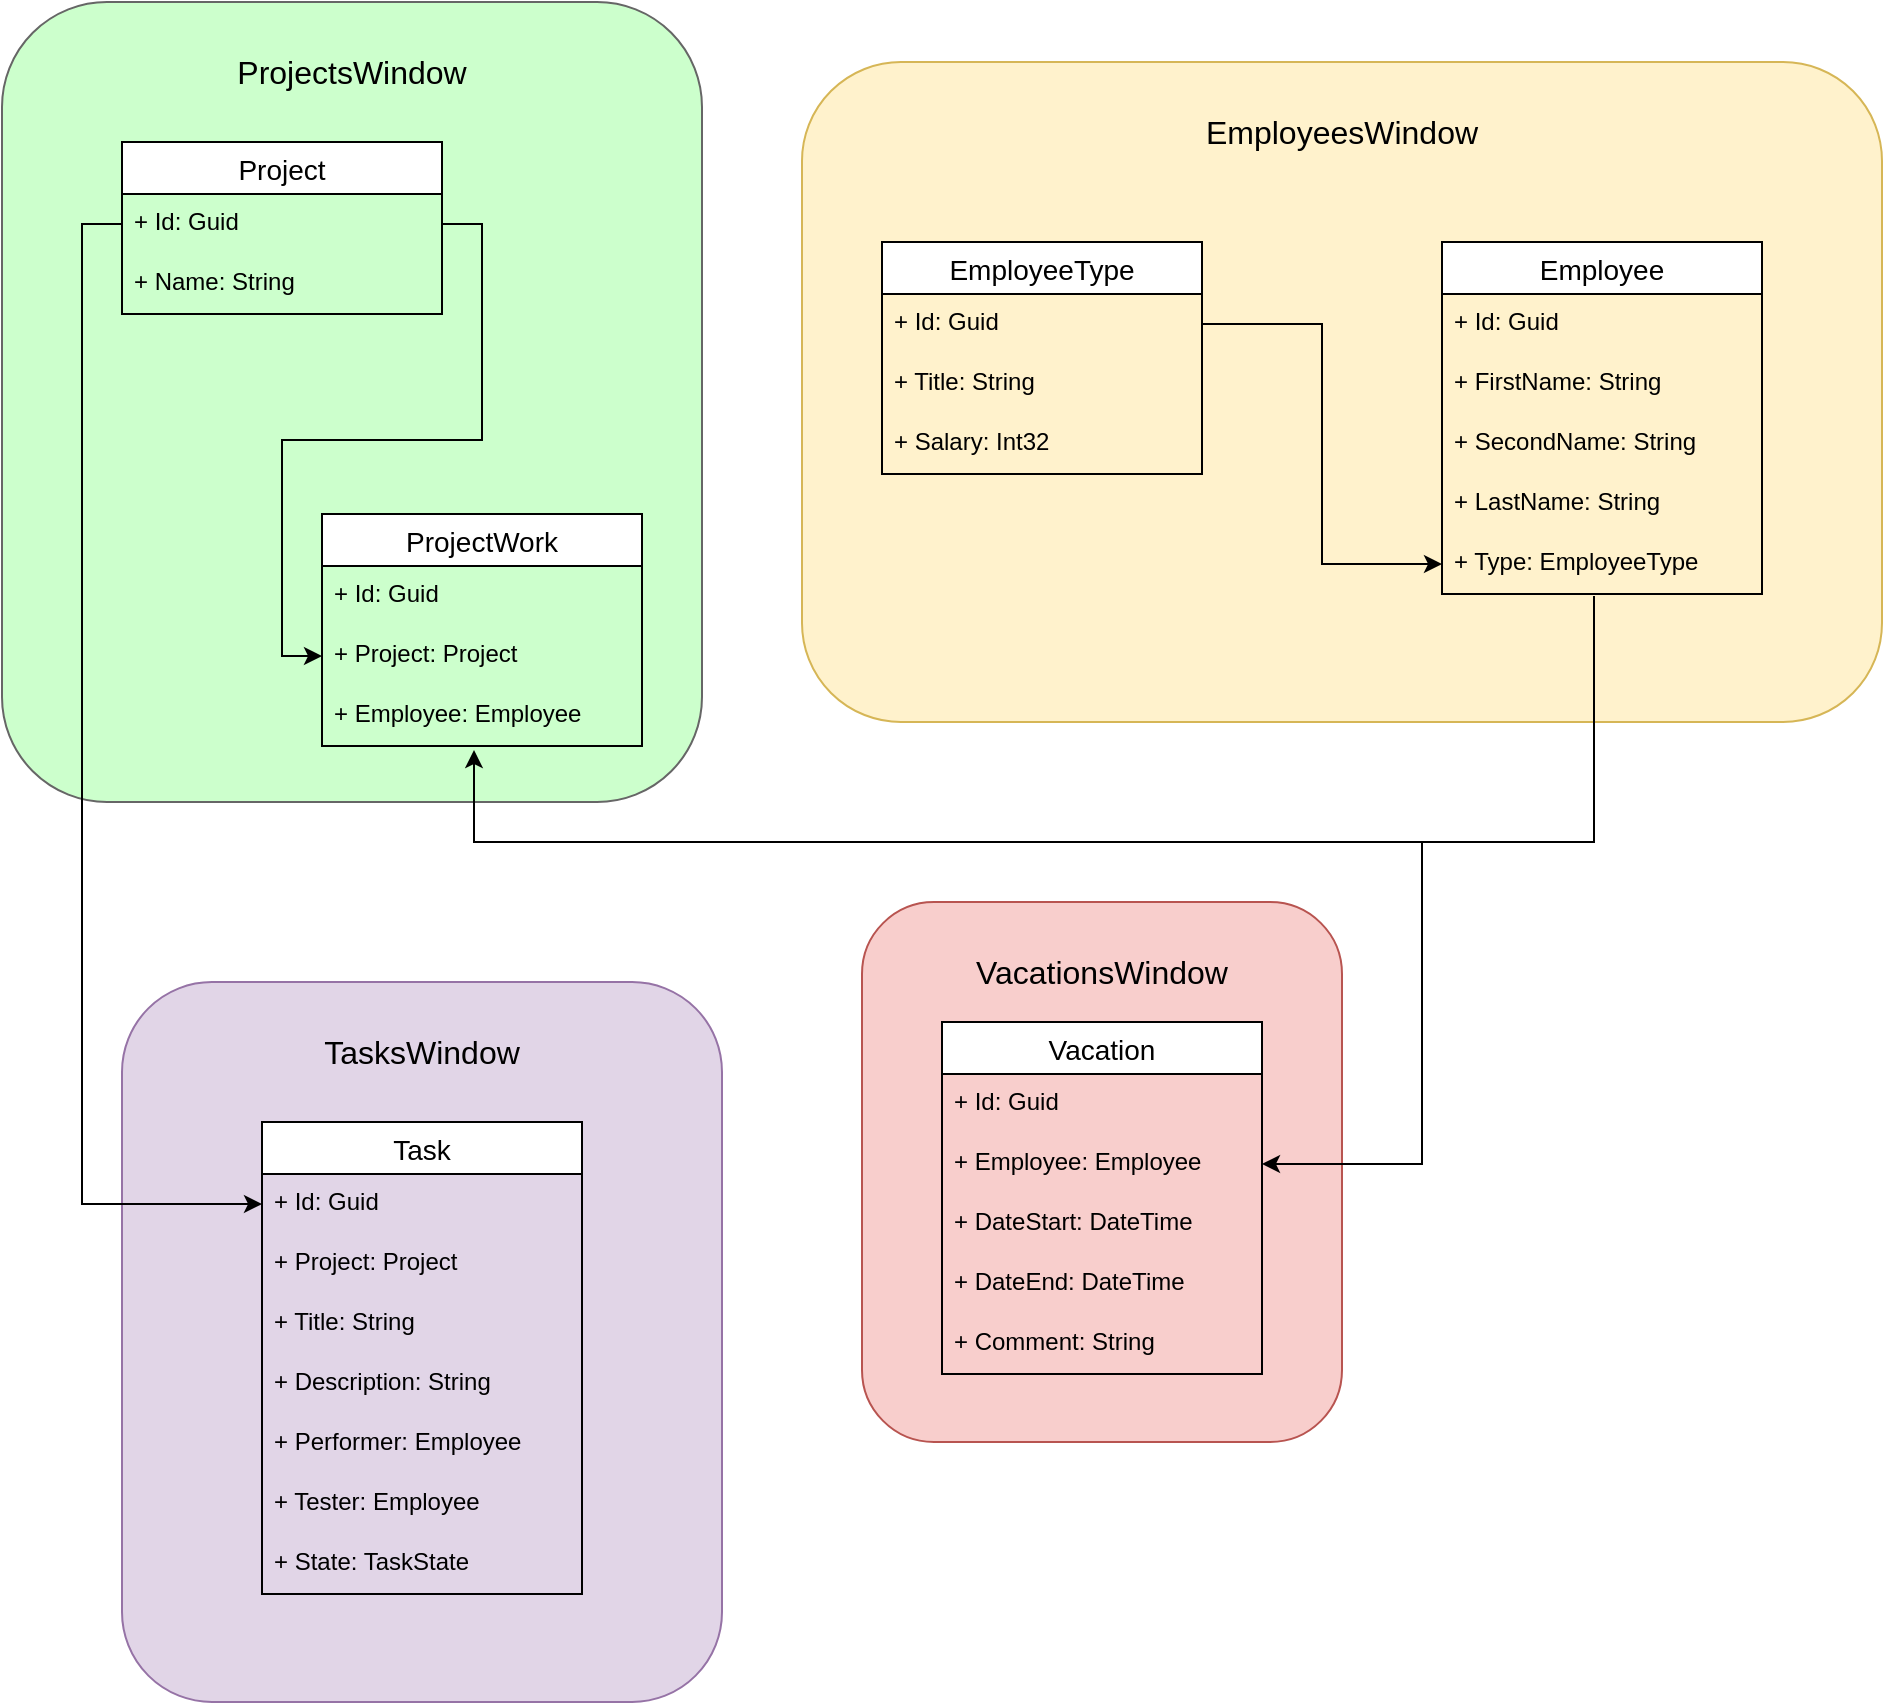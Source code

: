 <mxfile version="15.8.7" type="device"><diagram id="nbNRxWlfgpKVpoWbhl30" name="Страница 1"><mxGraphModel dx="794" dy="966" grid="1" gridSize="10" guides="1" tooltips="1" connect="1" arrows="1" fold="1" page="1" pageScale="1" pageWidth="827" pageHeight="1169" math="0" shadow="0"><root><mxCell id="0"/><mxCell id="1" parent="0"/><mxCell id="63K1j-lFD33wZ5B3d_ji-63" value="" style="rounded=1;whiteSpace=wrap;html=1;fontSize=16;fillColor=#f8cecc;strokeColor=#b85450;" parent="1" vertex="1"><mxGeometry x="510" y="520" width="240" height="270" as="geometry"/></mxCell><mxCell id="63K1j-lFD33wZ5B3d_ji-50" value="" style="rounded=1;whiteSpace=wrap;html=1;fillColor=#fff2cc;strokeColor=#d6b656;" parent="1" vertex="1"><mxGeometry x="480" y="100" width="540" height="330" as="geometry"/></mxCell><mxCell id="63K1j-lFD33wZ5B3d_ji-55" value="" style="rounded=1;whiteSpace=wrap;html=1;fontSize=16;fillColor=#e1d5e7;strokeColor=#9673a6;" parent="1" vertex="1"><mxGeometry x="140" y="560" width="300" height="360" as="geometry"/></mxCell><object label="" id="63K1j-lFD33wZ5B3d_ji-51"><mxCell style="rounded=1;whiteSpace=wrap;html=1;fillColor=#CCFFCC;strokeColor=#666666;fontColor=#333333;" parent="1" vertex="1"><mxGeometry x="80" y="70" width="350" height="400" as="geometry"/></mxCell></object><mxCell id="63K1j-lFD33wZ5B3d_ji-2" value="Project" style="swimlane;fontStyle=0;childLayout=stackLayout;horizontal=1;startSize=26;horizontalStack=0;resizeParent=1;resizeParentMax=0;resizeLast=0;collapsible=1;marginBottom=0;align=center;fontSize=14;fillColor=default;" parent="1" vertex="1"><mxGeometry x="140" y="140" width="160" height="86" as="geometry"/></mxCell><mxCell id="63K1j-lFD33wZ5B3d_ji-3" value="+ Id: Guid" style="text;strokeColor=none;fillColor=none;spacingLeft=4;spacingRight=4;overflow=hidden;rotatable=0;points=[[0,0.5],[1,0.5]];portConstraint=eastwest;fontSize=12;" parent="63K1j-lFD33wZ5B3d_ji-2" vertex="1"><mxGeometry y="26" width="160" height="30" as="geometry"/></mxCell><mxCell id="63K1j-lFD33wZ5B3d_ji-4" value="+ Name: String" style="text;strokeColor=none;fillColor=none;spacingLeft=4;spacingRight=4;overflow=hidden;rotatable=0;points=[[0,0.5],[1,0.5]];portConstraint=eastwest;fontSize=12;" parent="63K1j-lFD33wZ5B3d_ji-2" vertex="1"><mxGeometry y="56" width="160" height="30" as="geometry"/></mxCell><mxCell id="63K1j-lFD33wZ5B3d_ji-8" value="Employee" style="swimlane;fontStyle=0;childLayout=stackLayout;horizontal=1;startSize=26;horizontalStack=0;resizeParent=1;resizeParentMax=0;resizeLast=0;collapsible=1;marginBottom=0;align=center;fontSize=14;fillColor=default;" parent="1" vertex="1"><mxGeometry x="800" y="190" width="160" height="176" as="geometry"/></mxCell><mxCell id="63K1j-lFD33wZ5B3d_ji-9" value="+ Id: Guid" style="text;strokeColor=none;fillColor=none;spacingLeft=4;spacingRight=4;overflow=hidden;rotatable=0;points=[[0,0.5],[1,0.5]];portConstraint=eastwest;fontSize=12;" parent="63K1j-lFD33wZ5B3d_ji-8" vertex="1"><mxGeometry y="26" width="160" height="30" as="geometry"/></mxCell><mxCell id="63K1j-lFD33wZ5B3d_ji-10" value="+ FirstName: String" style="text;strokeColor=none;fillColor=none;spacingLeft=4;spacingRight=4;overflow=hidden;rotatable=0;points=[[0,0.5],[1,0.5]];portConstraint=eastwest;fontSize=12;" parent="63K1j-lFD33wZ5B3d_ji-8" vertex="1"><mxGeometry y="56" width="160" height="30" as="geometry"/></mxCell><mxCell id="63K1j-lFD33wZ5B3d_ji-11" value="+ SecondName: String" style="text;strokeColor=none;fillColor=none;spacingLeft=4;spacingRight=4;overflow=hidden;rotatable=0;points=[[0,0.5],[1,0.5]];portConstraint=eastwest;fontSize=12;" parent="63K1j-lFD33wZ5B3d_ji-8" vertex="1"><mxGeometry y="86" width="160" height="30" as="geometry"/></mxCell><mxCell id="63K1j-lFD33wZ5B3d_ji-12" value="+ LastName: String" style="text;strokeColor=none;fillColor=none;spacingLeft=4;spacingRight=4;overflow=hidden;rotatable=0;points=[[0,0.5],[1,0.5]];portConstraint=eastwest;fontSize=12;" parent="63K1j-lFD33wZ5B3d_ji-8" vertex="1"><mxGeometry y="116" width="160" height="30" as="geometry"/></mxCell><mxCell id="63K1j-lFD33wZ5B3d_ji-13" value="+ Type: EmployeeType" style="text;strokeColor=none;fillColor=none;spacingLeft=4;spacingRight=4;overflow=hidden;rotatable=0;points=[[0,0.5],[1,0.5]];portConstraint=eastwest;fontSize=12;" parent="63K1j-lFD33wZ5B3d_ji-8" vertex="1"><mxGeometry y="146" width="160" height="30" as="geometry"/></mxCell><mxCell id="63K1j-lFD33wZ5B3d_ji-27" value="ProjectWork" style="swimlane;fontStyle=0;childLayout=stackLayout;horizontal=1;startSize=26;horizontalStack=0;resizeParent=1;resizeParentMax=0;resizeLast=0;collapsible=1;marginBottom=0;align=center;fontSize=14;fillColor=default;" parent="1" vertex="1"><mxGeometry x="240" y="326" width="160" height="116" as="geometry"/></mxCell><mxCell id="63K1j-lFD33wZ5B3d_ji-28" value="+ Id: Guid" style="text;strokeColor=none;fillColor=none;spacingLeft=4;spacingRight=4;overflow=hidden;rotatable=0;points=[[0,0.5],[1,0.5]];portConstraint=eastwest;fontSize=12;" parent="63K1j-lFD33wZ5B3d_ji-27" vertex="1"><mxGeometry y="26" width="160" height="30" as="geometry"/></mxCell><mxCell id="63K1j-lFD33wZ5B3d_ji-29" value="+ Project: Project" style="text;strokeColor=none;fillColor=none;spacingLeft=4;spacingRight=4;overflow=hidden;rotatable=0;points=[[0,0.5],[1,0.5]];portConstraint=eastwest;fontSize=12;" parent="63K1j-lFD33wZ5B3d_ji-27" vertex="1"><mxGeometry y="56" width="160" height="30" as="geometry"/></mxCell><mxCell id="63K1j-lFD33wZ5B3d_ji-30" value="+ Employee: Employee" style="text;strokeColor=none;fillColor=none;spacingLeft=4;spacingRight=4;overflow=hidden;rotatable=0;points=[[0,0.5],[1,0.5]];portConstraint=eastwest;fontSize=12;" parent="63K1j-lFD33wZ5B3d_ji-27" vertex="1"><mxGeometry y="86" width="160" height="30" as="geometry"/></mxCell><mxCell id="63K1j-lFD33wZ5B3d_ji-31" style="edgeStyle=orthogonalEdgeStyle;rounded=0;orthogonalLoop=1;jettySize=auto;html=1;exitX=1;exitY=0.5;exitDx=0;exitDy=0;entryX=0;entryY=0.5;entryDx=0;entryDy=0;" parent="1" source="63K1j-lFD33wZ5B3d_ji-3" target="63K1j-lFD33wZ5B3d_ji-29" edge="1"><mxGeometry relative="1" as="geometry"/></mxCell><mxCell id="63K1j-lFD33wZ5B3d_ji-32" style="edgeStyle=orthogonalEdgeStyle;rounded=0;orthogonalLoop=1;jettySize=auto;html=1;entryX=0.475;entryY=1.067;entryDx=0;entryDy=0;exitX=0.475;exitY=1.033;exitDx=0;exitDy=0;exitPerimeter=0;entryPerimeter=0;" parent="1" source="63K1j-lFD33wZ5B3d_ji-13" target="63K1j-lFD33wZ5B3d_ji-30" edge="1"><mxGeometry relative="1" as="geometry"><mxPoint x="910" y="550" as="sourcePoint"/><Array as="points"><mxPoint x="876" y="490"/><mxPoint x="316" y="490"/></Array></mxGeometry></mxCell><mxCell id="63K1j-lFD33wZ5B3d_ji-33" value="Vacation" style="swimlane;fontStyle=0;childLayout=stackLayout;horizontal=1;startSize=26;horizontalStack=0;resizeParent=1;resizeParentMax=0;resizeLast=0;collapsible=1;marginBottom=0;align=center;fontSize=14;fillColor=default;" parent="1" vertex="1"><mxGeometry x="550" y="580" width="160" height="176" as="geometry"><mxRectangle x="570" y="520" width="90" height="26" as="alternateBounds"/></mxGeometry></mxCell><mxCell id="63K1j-lFD33wZ5B3d_ji-34" value="+ Id: Guid" style="text;strokeColor=none;fillColor=none;spacingLeft=4;spacingRight=4;overflow=hidden;rotatable=0;points=[[0,0.5],[1,0.5]];portConstraint=eastwest;fontSize=12;" parent="63K1j-lFD33wZ5B3d_ji-33" vertex="1"><mxGeometry y="26" width="160" height="30" as="geometry"/></mxCell><mxCell id="63K1j-lFD33wZ5B3d_ji-35" value="+ Employee: Employee" style="text;strokeColor=none;fillColor=none;spacingLeft=4;spacingRight=4;overflow=hidden;rotatable=0;points=[[0,0.5],[1,0.5]];portConstraint=eastwest;fontSize=12;" parent="63K1j-lFD33wZ5B3d_ji-33" vertex="1"><mxGeometry y="56" width="160" height="30" as="geometry"/></mxCell><mxCell id="63K1j-lFD33wZ5B3d_ji-36" value="+ DateStart: DateTime" style="text;strokeColor=none;fillColor=none;spacingLeft=4;spacingRight=4;overflow=hidden;rotatable=0;points=[[0,0.5],[1,0.5]];portConstraint=eastwest;fontSize=12;" parent="63K1j-lFD33wZ5B3d_ji-33" vertex="1"><mxGeometry y="86" width="160" height="30" as="geometry"/></mxCell><mxCell id="63K1j-lFD33wZ5B3d_ji-37" value="+ DateEnd: DateTime" style="text;strokeColor=none;fillColor=none;spacingLeft=4;spacingRight=4;overflow=hidden;rotatable=0;points=[[0,0.5],[1,0.5]];portConstraint=eastwest;fontSize=12;" parent="63K1j-lFD33wZ5B3d_ji-33" vertex="1"><mxGeometry y="116" width="160" height="30" as="geometry"/></mxCell><mxCell id="63K1j-lFD33wZ5B3d_ji-38" value="+ Comment: String" style="text;strokeColor=none;fillColor=none;spacingLeft=4;spacingRight=4;overflow=hidden;rotatable=0;points=[[0,0.5],[1,0.5]];portConstraint=eastwest;fontSize=12;" parent="63K1j-lFD33wZ5B3d_ji-33" vertex="1"><mxGeometry y="146" width="160" height="30" as="geometry"/></mxCell><mxCell id="63K1j-lFD33wZ5B3d_ji-39" style="edgeStyle=orthogonalEdgeStyle;rounded=0;orthogonalLoop=1;jettySize=auto;html=1;entryX=1;entryY=0.5;entryDx=0;entryDy=0;" parent="1" target="63K1j-lFD33wZ5B3d_ji-35" edge="1"><mxGeometry relative="1" as="geometry"><mxPoint x="790" y="490" as="sourcePoint"/><Array as="points"><mxPoint x="790" y="490"/><mxPoint x="790" y="651"/></Array></mxGeometry></mxCell><mxCell id="63K1j-lFD33wZ5B3d_ji-40" value="Task" style="swimlane;fontStyle=0;childLayout=stackLayout;horizontal=1;startSize=26;horizontalStack=0;resizeParent=1;resizeParentMax=0;resizeLast=0;collapsible=1;marginBottom=0;align=center;fontSize=14;fillColor=default;" parent="1" vertex="1"><mxGeometry x="210" y="630" width="160" height="236" as="geometry"/></mxCell><mxCell id="63K1j-lFD33wZ5B3d_ji-41" value="+ Id: Guid" style="text;strokeColor=none;fillColor=none;spacingLeft=4;spacingRight=4;overflow=hidden;rotatable=0;points=[[0,0.5],[1,0.5]];portConstraint=eastwest;fontSize=12;" parent="63K1j-lFD33wZ5B3d_ji-40" vertex="1"><mxGeometry y="26" width="160" height="30" as="geometry"/></mxCell><mxCell id="63K1j-lFD33wZ5B3d_ji-42" value="+ Project: Project" style="text;strokeColor=none;fillColor=none;spacingLeft=4;spacingRight=4;overflow=hidden;rotatable=0;points=[[0,0.5],[1,0.5]];portConstraint=eastwest;fontSize=12;" parent="63K1j-lFD33wZ5B3d_ji-40" vertex="1"><mxGeometry y="56" width="160" height="30" as="geometry"/></mxCell><mxCell id="63K1j-lFD33wZ5B3d_ji-43" value="+ Title: String" style="text;strokeColor=none;fillColor=none;spacingLeft=4;spacingRight=4;overflow=hidden;rotatable=0;points=[[0,0.5],[1,0.5]];portConstraint=eastwest;fontSize=12;" parent="63K1j-lFD33wZ5B3d_ji-40" vertex="1"><mxGeometry y="86" width="160" height="30" as="geometry"/></mxCell><mxCell id="63K1j-lFD33wZ5B3d_ji-44" value="+ Description: String" style="text;strokeColor=none;fillColor=none;spacingLeft=4;spacingRight=4;overflow=hidden;rotatable=0;points=[[0,0.5],[1,0.5]];portConstraint=eastwest;fontSize=12;" parent="63K1j-lFD33wZ5B3d_ji-40" vertex="1"><mxGeometry y="116" width="160" height="30" as="geometry"/></mxCell><mxCell id="63K1j-lFD33wZ5B3d_ji-45" value="+ Performer: Employee" style="text;strokeColor=none;fillColor=none;spacingLeft=4;spacingRight=4;overflow=hidden;rotatable=0;points=[[0,0.5],[1,0.5]];portConstraint=eastwest;fontSize=12;" parent="63K1j-lFD33wZ5B3d_ji-40" vertex="1"><mxGeometry y="146" width="160" height="30" as="geometry"/></mxCell><mxCell id="63K1j-lFD33wZ5B3d_ji-46" value="+ Tester: Employee" style="text;strokeColor=none;fillColor=none;spacingLeft=4;spacingRight=4;overflow=hidden;rotatable=0;points=[[0,0.5],[1,0.5]];portConstraint=eastwest;fontSize=12;" parent="63K1j-lFD33wZ5B3d_ji-40" vertex="1"><mxGeometry y="176" width="160" height="30" as="geometry"/></mxCell><mxCell id="63K1j-lFD33wZ5B3d_ji-48" value="+ State: TaskState" style="text;strokeColor=none;fillColor=none;spacingLeft=4;spacingRight=4;overflow=hidden;rotatable=0;points=[[0,0.5],[1,0.5]];portConstraint=eastwest;fontSize=12;" parent="63K1j-lFD33wZ5B3d_ji-40" vertex="1"><mxGeometry y="206" width="160" height="30" as="geometry"/></mxCell><mxCell id="63K1j-lFD33wZ5B3d_ji-47" style="edgeStyle=orthogonalEdgeStyle;rounded=0;orthogonalLoop=1;jettySize=auto;html=1;exitX=0;exitY=0.5;exitDx=0;exitDy=0;entryX=0;entryY=0.5;entryDx=0;entryDy=0;" parent="1" source="63K1j-lFD33wZ5B3d_ji-3" target="63K1j-lFD33wZ5B3d_ji-41" edge="1"><mxGeometry relative="1" as="geometry"/></mxCell><mxCell id="63K1j-lFD33wZ5B3d_ji-52" value="ProjectsWindow" style="text;html=1;strokeColor=none;fillColor=none;align=center;verticalAlign=middle;whiteSpace=wrap;rounded=0;fontSize=16;" parent="1" vertex="1"><mxGeometry x="80" y="80" width="350" height="50" as="geometry"/></mxCell><mxCell id="63K1j-lFD33wZ5B3d_ji-56" value="TasksWindow" style="text;html=1;strokeColor=none;fillColor=none;align=center;verticalAlign=middle;whiteSpace=wrap;rounded=0;fontSize=16;" parent="1" vertex="1"><mxGeometry x="140" y="570" width="300" height="50" as="geometry"/></mxCell><mxCell id="63K1j-lFD33wZ5B3d_ji-57" value="EmployeesWindow" style="text;html=1;strokeColor=none;fillColor=none;align=center;verticalAlign=middle;whiteSpace=wrap;rounded=0;fontSize=16;" parent="1" vertex="1"><mxGeometry x="480" y="110" width="540" height="50" as="geometry"/></mxCell><mxCell id="63K1j-lFD33wZ5B3d_ji-58" value="EmployeeType" style="swimlane;fontStyle=0;childLayout=stackLayout;horizontal=1;startSize=26;horizontalStack=0;resizeParent=1;resizeParentMax=0;resizeLast=0;collapsible=1;marginBottom=0;align=center;fontSize=14;" parent="1" vertex="1"><mxGeometry x="520" y="190" width="160" height="116" as="geometry"/></mxCell><mxCell id="63K1j-lFD33wZ5B3d_ji-59" value="+ Id: Guid" style="text;strokeColor=none;fillColor=none;spacingLeft=4;spacingRight=4;overflow=hidden;rotatable=0;points=[[0,0.5],[1,0.5]];portConstraint=eastwest;fontSize=12;" parent="63K1j-lFD33wZ5B3d_ji-58" vertex="1"><mxGeometry y="26" width="160" height="30" as="geometry"/></mxCell><mxCell id="63K1j-lFD33wZ5B3d_ji-60" value="+ Title: String" style="text;strokeColor=none;fillColor=none;spacingLeft=4;spacingRight=4;overflow=hidden;rotatable=0;points=[[0,0.5],[1,0.5]];portConstraint=eastwest;fontSize=12;" parent="63K1j-lFD33wZ5B3d_ji-58" vertex="1"><mxGeometry y="56" width="160" height="30" as="geometry"/></mxCell><mxCell id="63K1j-lFD33wZ5B3d_ji-61" value="+ Salary: Int32" style="text;strokeColor=none;fillColor=none;spacingLeft=4;spacingRight=4;overflow=hidden;rotatable=0;points=[[0,0.5],[1,0.5]];portConstraint=eastwest;fontSize=12;" parent="63K1j-lFD33wZ5B3d_ji-58" vertex="1"><mxGeometry y="86" width="160" height="30" as="geometry"/></mxCell><mxCell id="63K1j-lFD33wZ5B3d_ji-62" style="edgeStyle=orthogonalEdgeStyle;rounded=0;orthogonalLoop=1;jettySize=auto;html=1;exitX=1;exitY=0.5;exitDx=0;exitDy=0;entryX=0;entryY=0.5;entryDx=0;entryDy=0;fontSize=16;" parent="1" source="63K1j-lFD33wZ5B3d_ji-59" target="63K1j-lFD33wZ5B3d_ji-13" edge="1"><mxGeometry relative="1" as="geometry"/></mxCell><mxCell id="63K1j-lFD33wZ5B3d_ji-64" value="VacationsWindow" style="text;html=1;strokeColor=none;fillColor=none;align=center;verticalAlign=middle;whiteSpace=wrap;rounded=0;fontSize=16;" parent="1" vertex="1"><mxGeometry x="510" y="530" width="240" height="50" as="geometry"/></mxCell></root></mxGraphModel></diagram></mxfile>